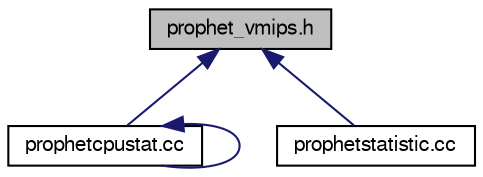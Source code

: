 digraph G
{
  edge [fontname="FreeSans",fontsize="10",labelfontname="FreeSans",labelfontsize="10"];
  node [fontname="FreeSans",fontsize="10",shape=record];
  Node1 [label="prophet_vmips.h",height=0.2,width=0.4,color="black", fillcolor="grey75", style="filled" fontcolor="black"];
  Node1 -> Node2 [dir=back,color="midnightblue",fontsize="10",style="solid"];
  Node2 [label="prophetcpustat.cc",height=0.2,width=0.4,color="black", fillcolor="white", style="filled",URL="$prophetcpustat_8cc.html"];
  Node2 -> Node2 [dir=back,color="midnightblue",fontsize="10",style="solid"];
  Node1 -> Node3 [dir=back,color="midnightblue",fontsize="10",style="solid"];
  Node3 [label="prophetstatistic.cc",height=0.2,width=0.4,color="black", fillcolor="white", style="filled",URL="$prophetstatistic_8cc.html"];
}
